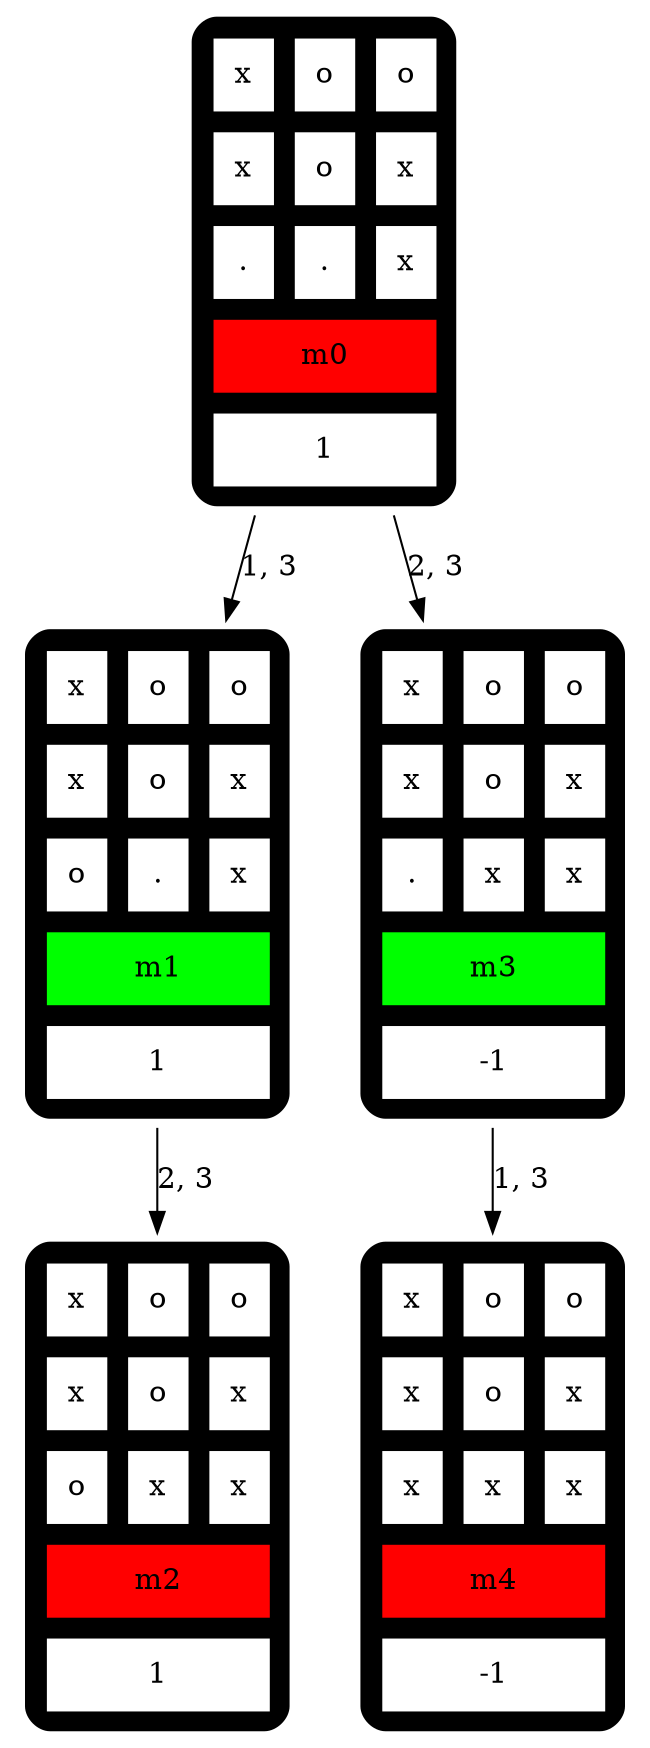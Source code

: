 digraph MorpionTree {
m0 [shape=none label=<
<TABLE border="0" cellspacing="10" cellpadding="10" style="rounded" bgcolor="black">
    <TR>
<TD bgcolor="white">x</TD>
<TD bgcolor="white">o</TD>
<TD bgcolor="white">o</TD>
    </TR>
    <TR>
<TD bgcolor="white">x</TD>
<TD bgcolor="white">o</TD>
<TD bgcolor="white">x</TD>
    </TR>
    <TR>
<TD bgcolor="white">.</TD>
<TD bgcolor="white">.</TD>
<TD bgcolor="white">x</TD>
    </TR>
<TR><TD bgcolor="red" colspan="3">m0</TD></TR>
<TR><TD bgcolor="white" colspan="3">1</TD></TR>
  </TABLE>> shape=plaintext];
m0-> m1 [label="1, 3"];
m1 [shape=none label=<
<TABLE border="0" cellspacing="10" cellpadding="10" style="rounded" bgcolor="black">
    <TR>
<TD bgcolor="white">x</TD>
<TD bgcolor="white">o</TD>
<TD bgcolor="white">o</TD>
    </TR>
    <TR>
<TD bgcolor="white">x</TD>
<TD bgcolor="white">o</TD>
<TD bgcolor="white">x</TD>
    </TR>
    <TR>
<TD bgcolor="white">o</TD>
<TD bgcolor="white">.</TD>
<TD bgcolor="white">x</TD>
    </TR>
<TR><TD bgcolor="green" colspan="3">m1</TD></TR>
<TR><TD bgcolor="white" colspan="3">1</TD></TR>
  </TABLE>> shape=plaintext];
m1-> m2 [label="2, 3"];
m2 [shape=none label=<
<TABLE border="0" cellspacing="10" cellpadding="10" style="rounded" bgcolor="black">
    <TR>
<TD bgcolor="white">x</TD>
<TD bgcolor="white">o</TD>
<TD bgcolor="white">o</TD>
    </TR>
    <TR>
<TD bgcolor="white">x</TD>
<TD bgcolor="white">o</TD>
<TD bgcolor="white">x</TD>
    </TR>
    <TR>
<TD bgcolor="white">o</TD>
<TD bgcolor="white">x</TD>
<TD bgcolor="white">x</TD>
    </TR>
<TR><TD bgcolor="red" colspan="3">m2</TD></TR>
<TR><TD bgcolor="white" colspan="3">1</TD></TR>
  </TABLE>> shape=plaintext];
m0-> m3 [label="2, 3"];
m3 [shape=none label=<
<TABLE border="0" cellspacing="10" cellpadding="10" style="rounded" bgcolor="black">
    <TR>
<TD bgcolor="white">x</TD>
<TD bgcolor="white">o</TD>
<TD bgcolor="white">o</TD>
    </TR>
    <TR>
<TD bgcolor="white">x</TD>
<TD bgcolor="white">o</TD>
<TD bgcolor="white">x</TD>
    </TR>
    <TR>
<TD bgcolor="white">.</TD>
<TD bgcolor="white">x</TD>
<TD bgcolor="white">x</TD>
    </TR>
<TR><TD bgcolor="green" colspan="3">m3</TD></TR>
<TR><TD bgcolor="white" colspan="3">-1</TD></TR>
  </TABLE>> shape=plaintext];
m3-> m4 [label="1, 3"];
m4 [shape=none label=<
<TABLE border="0" cellspacing="10" cellpadding="10" style="rounded" bgcolor="black">
    <TR>
<TD bgcolor="white">x</TD>
<TD bgcolor="white">o</TD>
<TD bgcolor="white">o</TD>
    </TR>
    <TR>
<TD bgcolor="white">x</TD>
<TD bgcolor="white">o</TD>
<TD bgcolor="white">x</TD>
    </TR>
    <TR>
<TD bgcolor="white">x</TD>
<TD bgcolor="white">x</TD>
<TD bgcolor="white">x</TD>
    </TR>
<TR><TD bgcolor="red" colspan="3">m4</TD></TR>
<TR><TD bgcolor="white" colspan="3">-1</TD></TR>
  </TABLE>> shape=plaintext];
}
